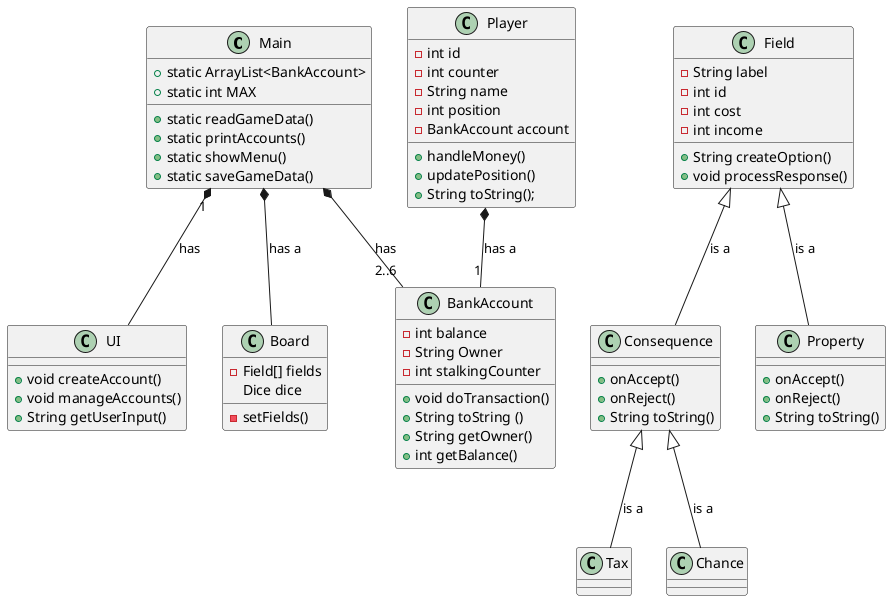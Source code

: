 @startuml
'https://plantuml.com/sequence-diagram

Main  *-- "2..6" BankAccount : has
Main "1" *-- UI : has
Player *-- "1" BankAccount : has a
Field <|-- Consequence : is a
Field <|-- Property : is a
Main *-- Board : has a
Consequence <|-- Tax : is a
Consequence <|-- Chance : is a

Player : - int id
Player : - int counter
Player : - String name
Player : - int position
Player : - BankAccount account
Player : + handleMoney()
Player : + updatePosition()
Player : + String toString();

BankAccount : - int balance
BankAccount : - String Owner
BankAccount : - int stalkingCounter
BankAccount : + void doTransaction()
BankAccount : + String toString ()
BankAccount : + String getOwner()
BankAccount : + int getBalance()

UI : + void createAccount()
UI : + void manageAccounts()
UI : + String getUserInput()

Main : + static ArrayList<BankAccount>
Main : + static int MAX
Main : + static readGameData()
Main : + static printAccounts()
Main : + static showMenu()
Main : + static saveGameData()

Field : - String label
Field : - int id
Field : - int cost
Field : - int income
Field : + String createOption()
Field : + void processResponse()

Consequence : + onAccept()
Consequence : + onReject()
Consequence : + String toString()

Property : + onAccept()
Property : + onReject()
Property : + String toString()

Board : - Field[] fields
Board : Dice dice
Board : - setFields()



@enduml